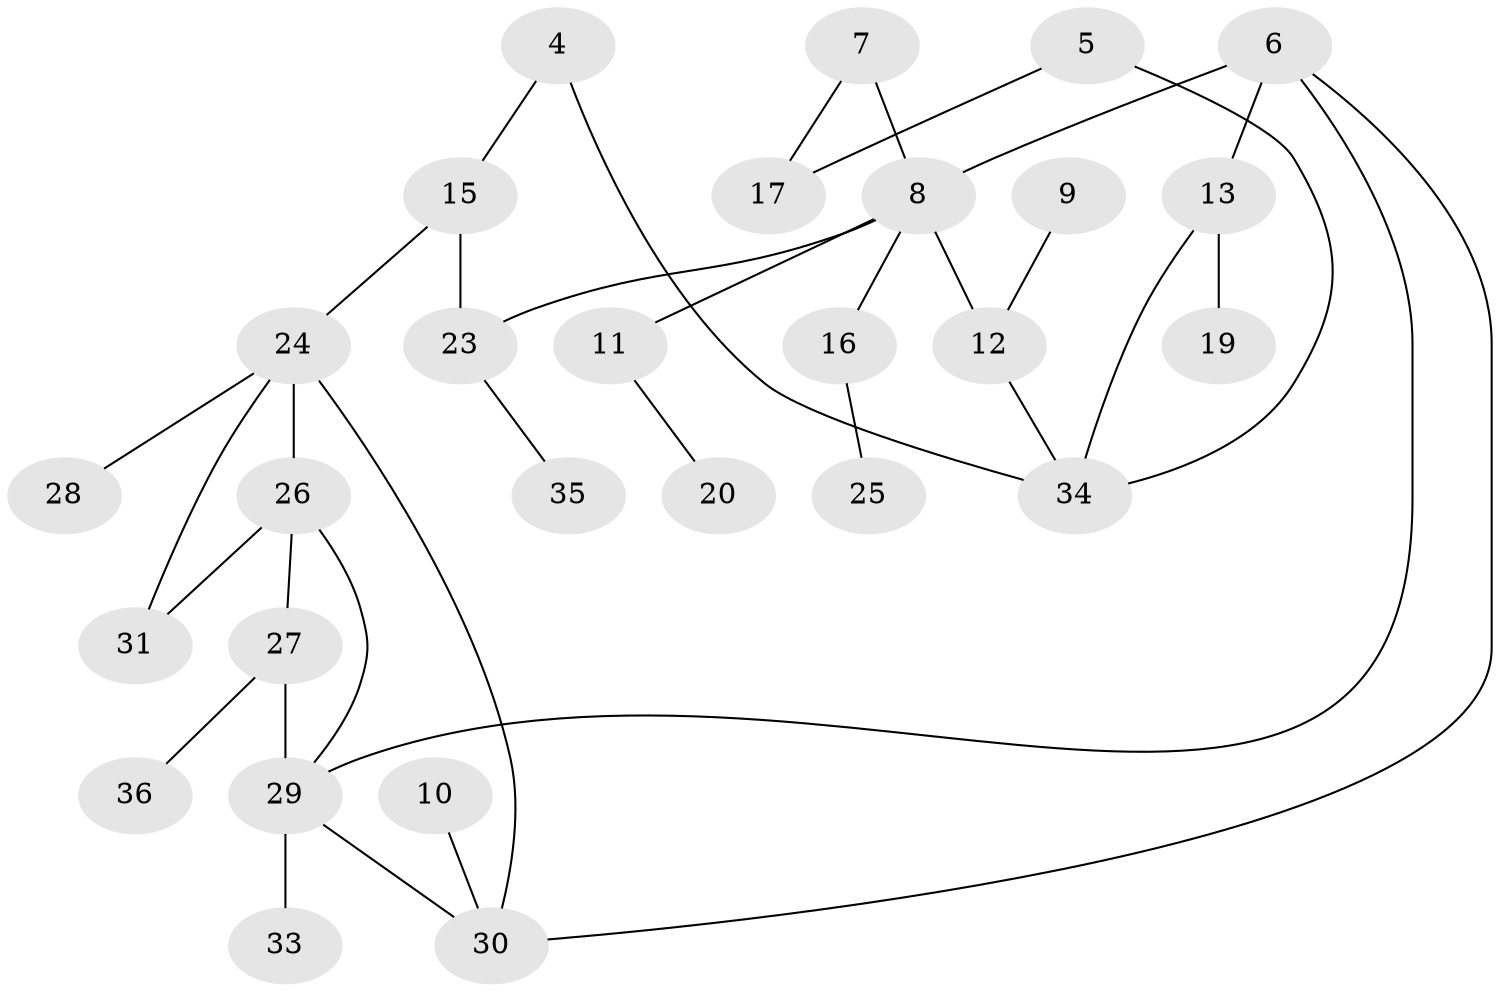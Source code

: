 // original degree distribution, {4: 0.05172413793103448, 3: 0.13793103448275862, 0: 0.1206896551724138, 1: 0.27586206896551724, 2: 0.3448275862068966, 7: 0.017241379310344827, 5: 0.05172413793103448}
// Generated by graph-tools (version 1.1) at 2025/35/03/04/25 23:35:57]
// undirected, 28 vertices, 35 edges
graph export_dot {
  node [color=gray90,style=filled];
  4;
  5;
  6;
  7;
  8;
  9;
  10;
  11;
  12;
  13;
  15;
  16;
  17;
  19;
  20;
  23;
  24;
  25;
  26;
  27;
  28;
  29;
  30;
  31;
  33;
  34;
  35;
  36;
  4 -- 15 [weight=1.0];
  4 -- 34 [weight=1.0];
  5 -- 17 [weight=1.0];
  5 -- 34 [weight=1.0];
  6 -- 8 [weight=1.0];
  6 -- 13 [weight=1.0];
  6 -- 29 [weight=1.0];
  6 -- 30 [weight=1.0];
  7 -- 8 [weight=1.0];
  7 -- 17 [weight=1.0];
  8 -- 11 [weight=1.0];
  8 -- 12 [weight=1.0];
  8 -- 16 [weight=1.0];
  8 -- 23 [weight=1.0];
  9 -- 12 [weight=1.0];
  10 -- 30 [weight=1.0];
  11 -- 20 [weight=1.0];
  12 -- 34 [weight=1.0];
  13 -- 19 [weight=1.0];
  13 -- 34 [weight=1.0];
  15 -- 23 [weight=1.0];
  15 -- 24 [weight=1.0];
  16 -- 25 [weight=1.0];
  23 -- 35 [weight=1.0];
  24 -- 26 [weight=1.0];
  24 -- 28 [weight=1.0];
  24 -- 30 [weight=1.0];
  24 -- 31 [weight=1.0];
  26 -- 27 [weight=1.0];
  26 -- 29 [weight=1.0];
  26 -- 31 [weight=1.0];
  27 -- 29 [weight=1.0];
  27 -- 36 [weight=1.0];
  29 -- 30 [weight=1.0];
  29 -- 33 [weight=1.0];
}
